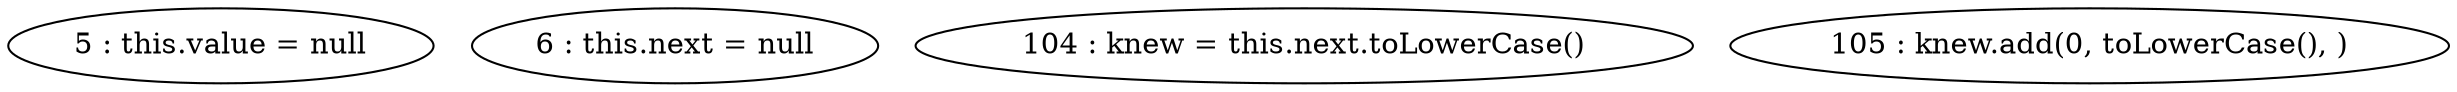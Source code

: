 digraph G {
"5 : this.value = null"
"6 : this.next = null"
"104 : knew = this.next.toLowerCase()"
"105 : knew.add(0, toLowerCase(), )"
}